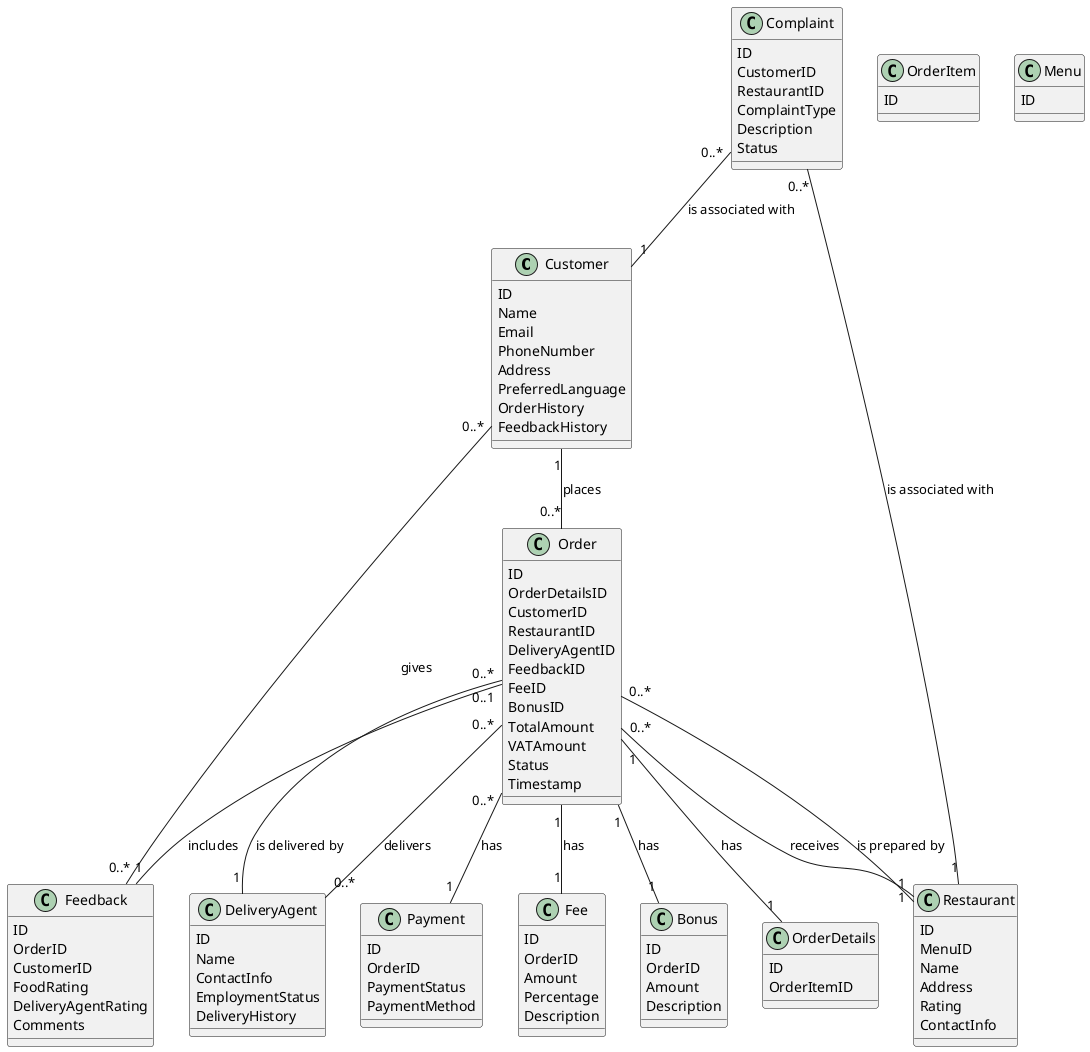PlantUML:
@startuml
' Entities definition
class Customer {
    ID
    Name
    Email
    PhoneNumber
    Address
    PreferredLanguage
    OrderHistory
    FeedbackHistory
}

class Order {
    ID
    OrderDetailsID
    CustomerID
    RestaurantID
    DeliveryAgentID
    FeedbackID
    FeeID
    BonusID
    TotalAmount
    VATAmount
    Status
    Timestamp
}

class OrderDetails {
    ID
    OrderItemID
}

class OrderItem {
    ID
    
}

class Menu {
    ID
}


class Restaurant {
    ID
    MenuID
    Name
    Address
    Rating
    ContactInfo
}

class DeliveryAgent {
    ID
    Name
    ContactInfo
    EmploymentStatus
    DeliveryHistory
}

class Feedback {
    ID
    OrderID
    CustomerID
    FoodRating
    DeliveryAgentRating
    Comments
}

class Payment {
    ID
    OrderID
    PaymentStatus
    PaymentMethod
}

class Complaint {
    ID
    CustomerID
    RestaurantID
    ComplaintType
    Description
    Status
}

class Fee {
    ID
    OrderID
    Amount
    Percentage
    Description
}

class Bonus {
    ID
    OrderID
    Amount
    Description
}

' Relationships definition
Customer "1" -- "0..*" Order : "places"
Customer "0..*" -- "0..*" Feedback : "gives"
Order "1" -- "1" OrderDetails : "has"
Order "0..*" -- "1" Restaurant : "is prepared by"
Order "0..*" -- "1" DeliveryAgent : "is delivered by"
Order "0..*" -- "1" Payment : "has"
Order "0..1" -- "1" Feedback : "includes"
Order "1" -- "1" Fee : "has"
Order "1" -- "1" Bonus : "has"
DeliveryAgent "0..*" -- "0..*" Order : "delivers"
Restaurant "1" -- "0..*" Order : "receives"
Complaint "0..*" -- "1" Customer : "is associated with"
Complaint "0..*" -- "1" Restaurant : "is associated with"

@enduml
